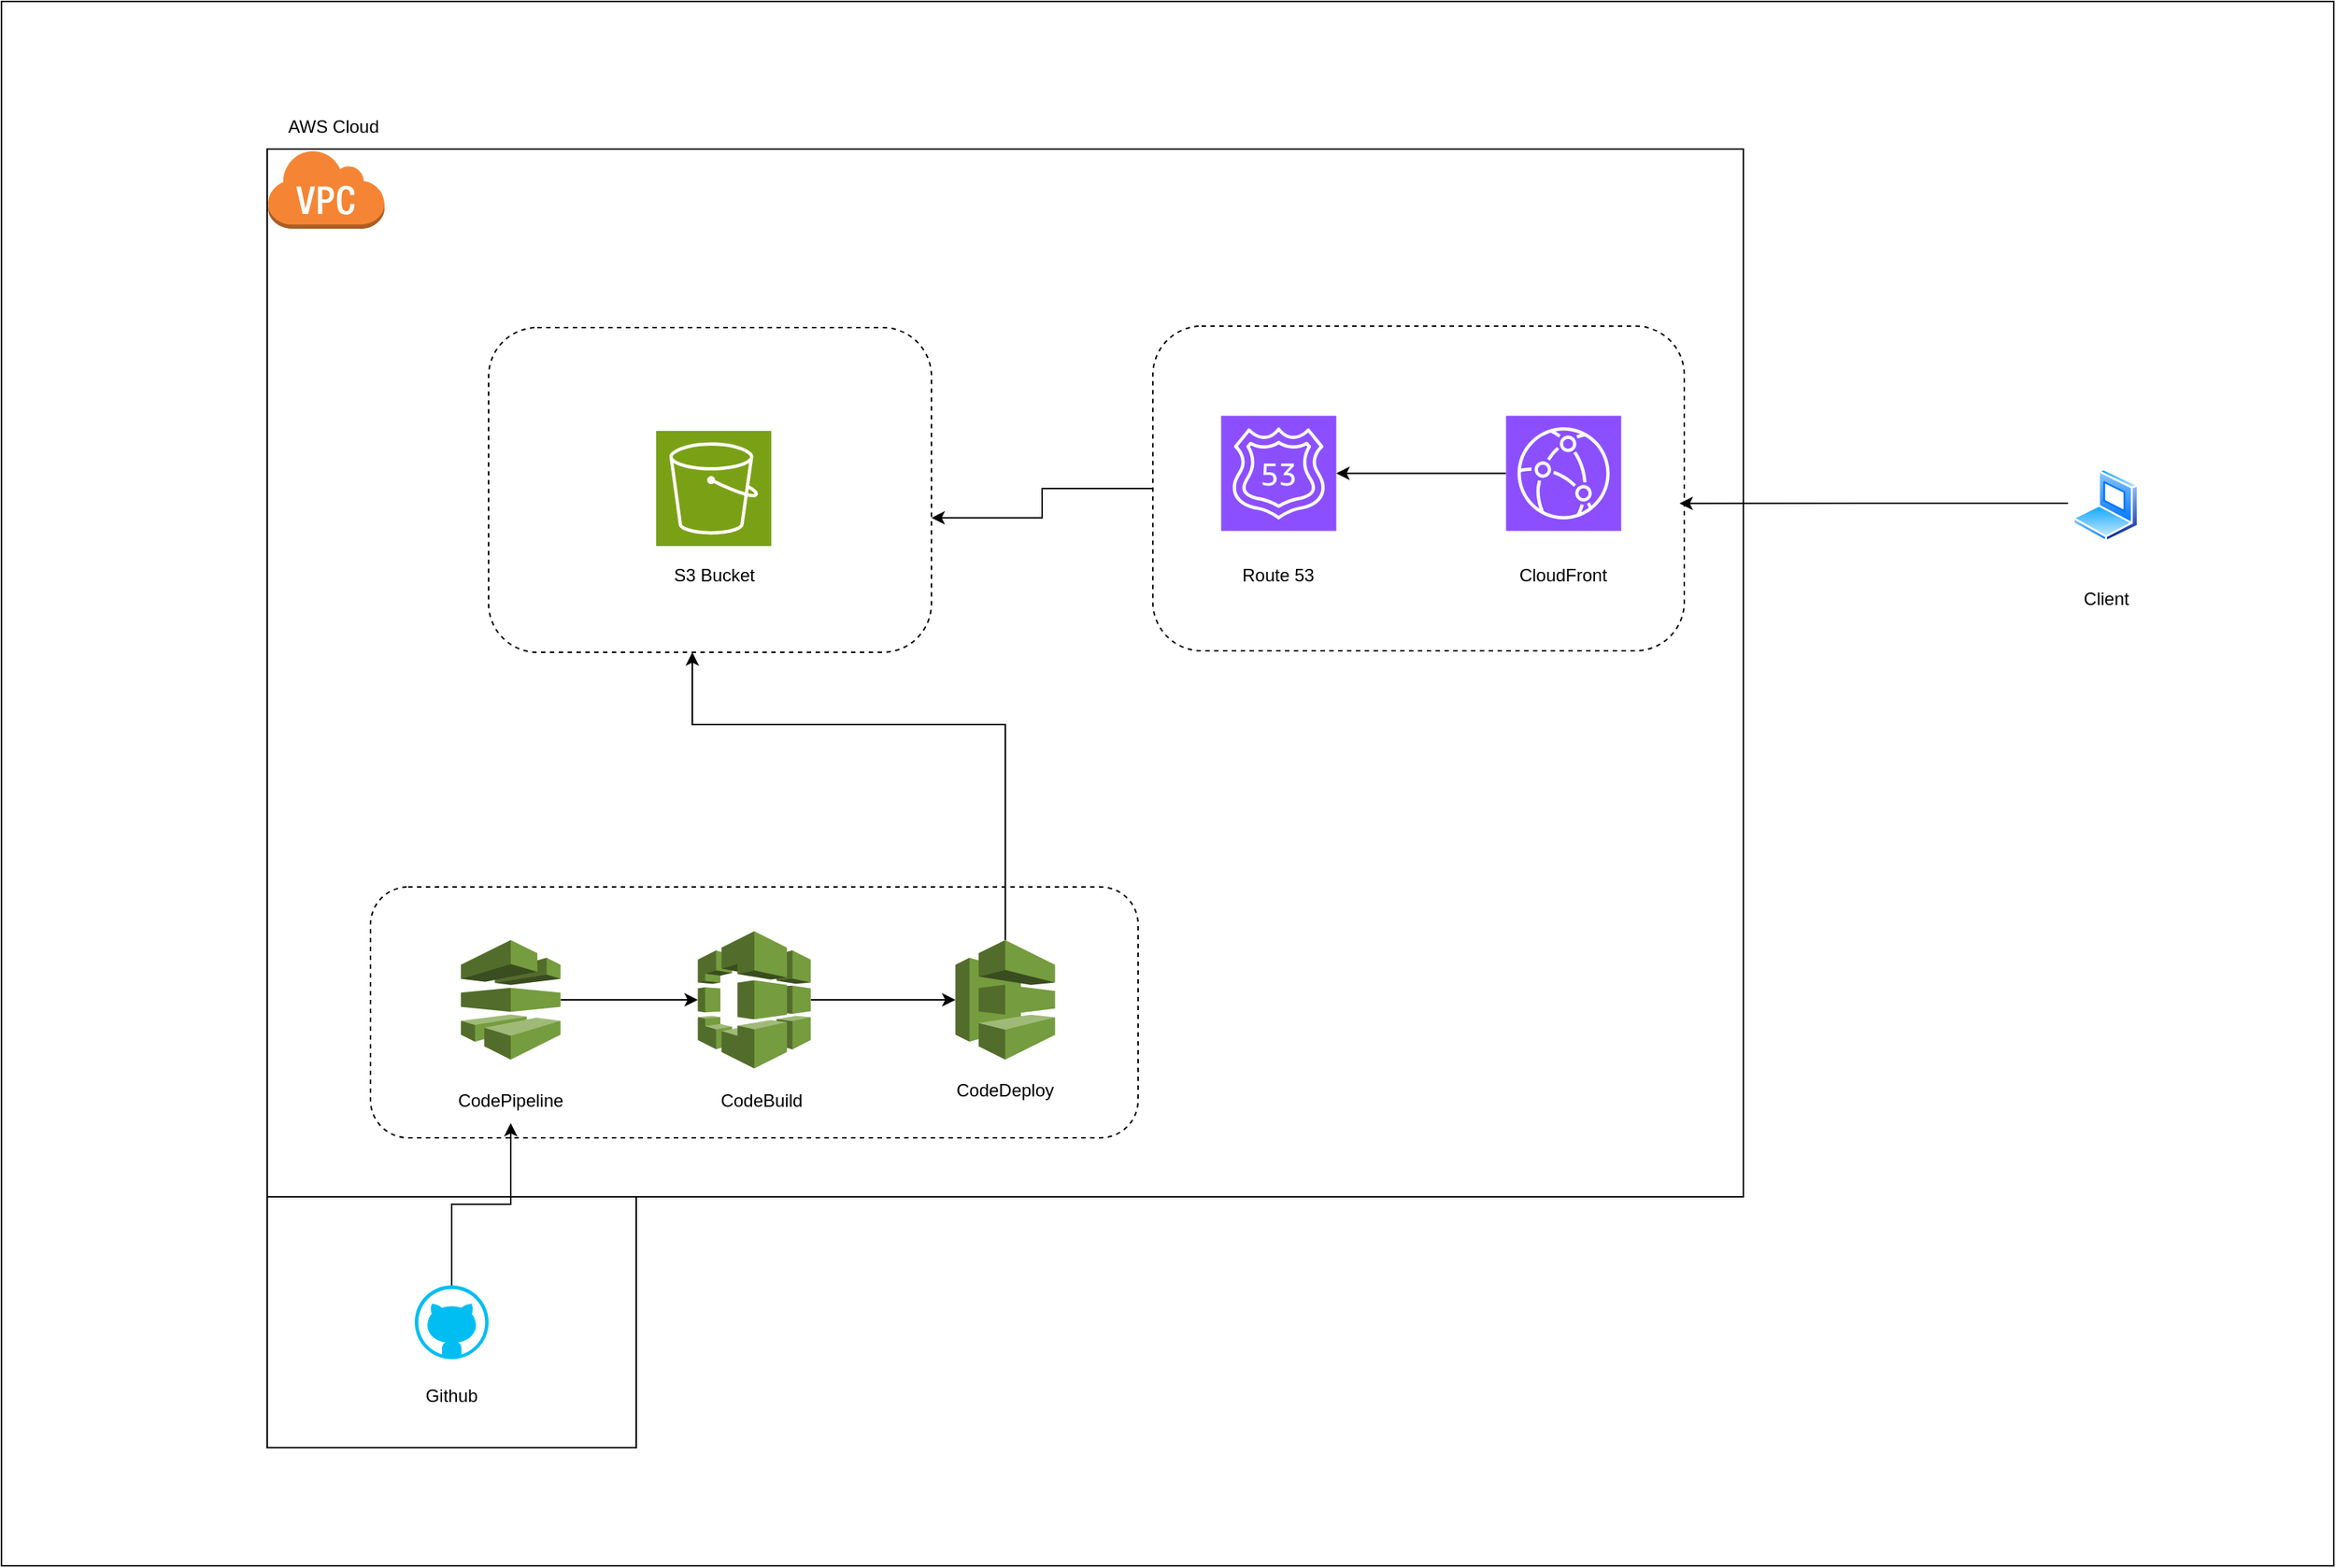 <mxfile version="28.0.6">
  <diagram name="Page-1" id="CxJf8-Gcw3q9KoR5I0xj">
    <mxGraphModel dx="2703" dy="1145" grid="1" gridSize="10" guides="1" tooltips="1" connect="1" arrows="1" fold="1" page="1" pageScale="1" pageWidth="850" pageHeight="1100" math="0" shadow="0">
      <root>
        <mxCell id="0" />
        <mxCell id="1" parent="0" />
        <mxCell id="Oq4LSLajEUQSApabBxUc-39" value="" style="rounded=0;whiteSpace=wrap;html=1;" vertex="1" parent="1">
          <mxGeometry x="-150" y="30" width="1580" height="1060" as="geometry" />
        </mxCell>
        <mxCell id="Oq4LSLajEUQSApabBxUc-31" value="" style="rounded=0;whiteSpace=wrap;html=1;" vertex="1" parent="1">
          <mxGeometry x="30" y="840" width="250" height="170" as="geometry" />
        </mxCell>
        <mxCell id="Oq4LSLajEUQSApabBxUc-1" value="" style="rounded=0;whiteSpace=wrap;html=1;" vertex="1" parent="1">
          <mxGeometry x="30" y="130" width="1000" height="710" as="geometry" />
        </mxCell>
        <mxCell id="Oq4LSLajEUQSApabBxUc-2" value="AWS Cloud" style="text;html=1;align=center;verticalAlign=middle;whiteSpace=wrap;rounded=0;" vertex="1" parent="1">
          <mxGeometry x="30" y="100" width="90" height="30" as="geometry" />
        </mxCell>
        <mxCell id="Oq4LSLajEUQSApabBxUc-4" value="" style="rounded=1;whiteSpace=wrap;html=1;glass=0;dashed=1;" vertex="1" parent="1">
          <mxGeometry x="630" y="250" width="360" height="220" as="geometry" />
        </mxCell>
        <mxCell id="Oq4LSLajEUQSApabBxUc-5" value="" style="endArrow=classic;html=1;rounded=0;entryX=0.991;entryY=0.546;entryDx=0;entryDy=0;entryPerimeter=0;" edge="1" parent="1" target="Oq4LSLajEUQSApabBxUc-4">
          <mxGeometry width="50" height="50" relative="1" as="geometry">
            <mxPoint x="1250" y="370" as="sourcePoint" />
            <mxPoint x="1030" y="390" as="targetPoint" />
          </mxGeometry>
        </mxCell>
        <mxCell id="Oq4LSLajEUQSApabBxUc-7" value="Route 53" style="text;html=1;align=center;verticalAlign=middle;whiteSpace=wrap;rounded=0;" vertex="1" parent="1">
          <mxGeometry x="685.25" y="403.75" width="60" height="30" as="geometry" />
        </mxCell>
        <mxCell id="Oq4LSLajEUQSApabBxUc-9" value="CloudFront" style="text;html=1;align=center;verticalAlign=middle;whiteSpace=wrap;rounded=0;" vertex="1" parent="1">
          <mxGeometry x="878.25" y="403.75" width="60" height="30" as="geometry" />
        </mxCell>
        <mxCell id="Oq4LSLajEUQSApabBxUc-10" value="" style="image;aspect=fixed;perimeter=ellipsePerimeter;html=1;align=center;shadow=0;dashed=0;spacingTop=3;image=img/lib/active_directory/laptop_client.svg;" vertex="1" parent="1">
          <mxGeometry x="1253" y="346.25" width="45" height="50" as="geometry" />
        </mxCell>
        <mxCell id="Oq4LSLajEUQSApabBxUc-11" value="Client" style="text;html=1;align=center;verticalAlign=middle;whiteSpace=wrap;rounded=0;" vertex="1" parent="1">
          <mxGeometry x="1245.5" y="420" width="60" height="30" as="geometry" />
        </mxCell>
        <mxCell id="Oq4LSLajEUQSApabBxUc-15" value="" style="rounded=1;whiteSpace=wrap;html=1;dashed=1;" vertex="1" parent="1">
          <mxGeometry x="100" y="630" width="520" height="170" as="geometry" />
        </mxCell>
        <mxCell id="Oq4LSLajEUQSApabBxUc-37" style="edgeStyle=orthogonalEdgeStyle;rounded=0;orthogonalLoop=1;jettySize=auto;html=1;" edge="1" parent="1" source="Oq4LSLajEUQSApabBxUc-16" target="Oq4LSLajEUQSApabBxUc-17">
          <mxGeometry relative="1" as="geometry" />
        </mxCell>
        <mxCell id="Oq4LSLajEUQSApabBxUc-16" value="" style="outlineConnect=0;dashed=1;verticalLabelPosition=bottom;verticalAlign=top;align=center;html=1;shape=mxgraph.aws3.codepipeline;fillColor=#759C3E;gradientColor=none;" vertex="1" parent="1">
          <mxGeometry x="161.25" y="666" width="67.5" height="81" as="geometry" />
        </mxCell>
        <mxCell id="Oq4LSLajEUQSApabBxUc-38" style="edgeStyle=orthogonalEdgeStyle;rounded=0;orthogonalLoop=1;jettySize=auto;html=1;" edge="1" parent="1" source="Oq4LSLajEUQSApabBxUc-17" target="Oq4LSLajEUQSApabBxUc-18">
          <mxGeometry relative="1" as="geometry" />
        </mxCell>
        <mxCell id="Oq4LSLajEUQSApabBxUc-17" value="" style="outlineConnect=0;dashed=0;verticalLabelPosition=bottom;verticalAlign=top;align=center;html=1;shape=mxgraph.aws3.codebuild;fillColor=#759C3E;gradientColor=none;" vertex="1" parent="1">
          <mxGeometry x="321.75" y="660" width="76.5" height="93" as="geometry" />
        </mxCell>
        <mxCell id="Oq4LSLajEUQSApabBxUc-23" style="edgeStyle=orthogonalEdgeStyle;rounded=0;orthogonalLoop=1;jettySize=auto;html=1;" edge="1" parent="1" source="Oq4LSLajEUQSApabBxUc-18" target="Oq4LSLajEUQSApabBxUc-25">
          <mxGeometry relative="1" as="geometry">
            <mxPoint x="176.5" y="526.5" as="targetPoint" />
            <Array as="points">
              <mxPoint x="530" y="520" />
              <mxPoint x="318" y="520" />
            </Array>
          </mxGeometry>
        </mxCell>
        <mxCell id="Oq4LSLajEUQSApabBxUc-18" value="" style="outlineConnect=0;dashed=0;verticalLabelPosition=bottom;verticalAlign=top;align=center;html=1;shape=mxgraph.aws3.codedeploy;fillColor=#759C3E;gradientColor=none;" vertex="1" parent="1">
          <mxGeometry x="496.25" y="666" width="67.5" height="81" as="geometry" />
        </mxCell>
        <mxCell id="Oq4LSLajEUQSApabBxUc-19" value="CodeBuild" style="text;html=1;align=center;verticalAlign=middle;whiteSpace=wrap;rounded=0;" vertex="1" parent="1">
          <mxGeometry x="335" y="760" width="60" height="30" as="geometry" />
        </mxCell>
        <mxCell id="Oq4LSLajEUQSApabBxUc-20" value="CodeDeploy" style="text;html=1;align=center;verticalAlign=middle;whiteSpace=wrap;rounded=0;" vertex="1" parent="1">
          <mxGeometry x="500" y="753" width="60" height="30" as="geometry" />
        </mxCell>
        <mxCell id="Oq4LSLajEUQSApabBxUc-21" value="CodePipeline" style="text;html=1;align=center;verticalAlign=middle;whiteSpace=wrap;rounded=0;" vertex="1" parent="1">
          <mxGeometry x="160" y="760" width="70" height="30" as="geometry" />
        </mxCell>
        <mxCell id="Oq4LSLajEUQSApabBxUc-30" style="edgeStyle=orthogonalEdgeStyle;rounded=0;orthogonalLoop=1;jettySize=auto;html=1;entryX=0.5;entryY=1;entryDx=0;entryDy=0;" edge="1" parent="1" source="Oq4LSLajEUQSApabBxUc-22" target="Oq4LSLajEUQSApabBxUc-21">
          <mxGeometry relative="1" as="geometry" />
        </mxCell>
        <mxCell id="Oq4LSLajEUQSApabBxUc-22" value="" style="verticalLabelPosition=bottom;html=1;verticalAlign=top;align=center;strokeColor=none;fillColor=#00BEF2;shape=mxgraph.azure.github_code;pointerEvents=1;" vertex="1" parent="1">
          <mxGeometry x="130" y="900" width="50" height="50" as="geometry" />
        </mxCell>
        <mxCell id="Oq4LSLajEUQSApabBxUc-25" value="" style="rounded=1;whiteSpace=wrap;html=1;dashed=1;" vertex="1" parent="1">
          <mxGeometry x="180" y="251" width="300" height="220" as="geometry" />
        </mxCell>
        <mxCell id="Oq4LSLajEUQSApabBxUc-26" value="" style="sketch=0;points=[[0,0,0],[0.25,0,0],[0.5,0,0],[0.75,0,0],[1,0,0],[0,1,0],[0.25,1,0],[0.5,1,0],[0.75,1,0],[1,1,0],[0,0.25,0],[0,0.5,0],[0,0.75,0],[1,0.25,0],[1,0.5,0],[1,0.75,0]];outlineConnect=0;fontColor=#232F3E;fillColor=#7AA116;strokeColor=#ffffff;dashed=0;verticalLabelPosition=bottom;verticalAlign=top;align=center;html=1;fontSize=12;fontStyle=0;aspect=fixed;shape=mxgraph.aws4.resourceIcon;resIcon=mxgraph.aws4.s3;" vertex="1" parent="1">
          <mxGeometry x="293.5" y="321" width="78" height="78" as="geometry" />
        </mxCell>
        <mxCell id="Oq4LSLajEUQSApabBxUc-27" value="S3 Bucket" style="text;html=1;align=center;verticalAlign=middle;whiteSpace=wrap;rounded=0;" vertex="1" parent="1">
          <mxGeometry x="302.5" y="403.75" width="60" height="30" as="geometry" />
        </mxCell>
        <mxCell id="Oq4LSLajEUQSApabBxUc-28" style="edgeStyle=orthogonalEdgeStyle;rounded=0;orthogonalLoop=1;jettySize=auto;html=1;entryX=1;entryY=0.586;entryDx=0;entryDy=0;entryPerimeter=0;" edge="1" parent="1" source="Oq4LSLajEUQSApabBxUc-4" target="Oq4LSLajEUQSApabBxUc-25">
          <mxGeometry relative="1" as="geometry" />
        </mxCell>
        <mxCell id="Oq4LSLajEUQSApabBxUc-34" value="" style="outlineConnect=0;dashed=0;verticalLabelPosition=bottom;verticalAlign=top;align=center;html=1;shape=mxgraph.aws3.virtual_private_cloud;fillColor=#F58534;gradientColor=none;" vertex="1" parent="1">
          <mxGeometry x="30" y="130" width="79.5" height="54" as="geometry" />
        </mxCell>
        <mxCell id="Oq4LSLajEUQSApabBxUc-35" value="" style="sketch=0;points=[[0,0,0],[0.25,0,0],[0.5,0,0],[0.75,0,0],[1,0,0],[0,1,0],[0.25,1,0],[0.5,1,0],[0.75,1,0],[1,1,0],[0,0.25,0],[0,0.5,0],[0,0.75,0],[1,0.25,0],[1,0.5,0],[1,0.75,0]];outlineConnect=0;fontColor=#232F3E;fillColor=#8C4FFF;strokeColor=#ffffff;dashed=0;verticalLabelPosition=bottom;verticalAlign=top;align=center;html=1;fontSize=12;fontStyle=0;aspect=fixed;shape=mxgraph.aws4.resourceIcon;resIcon=mxgraph.aws4.route_53;" vertex="1" parent="1">
          <mxGeometry x="676.25" y="310.75" width="78" height="78" as="geometry" />
        </mxCell>
        <mxCell id="Oq4LSLajEUQSApabBxUc-40" style="edgeStyle=orthogonalEdgeStyle;rounded=0;orthogonalLoop=1;jettySize=auto;html=1;" edge="1" parent="1" source="Oq4LSLajEUQSApabBxUc-36" target="Oq4LSLajEUQSApabBxUc-35">
          <mxGeometry relative="1" as="geometry" />
        </mxCell>
        <mxCell id="Oq4LSLajEUQSApabBxUc-36" value="" style="sketch=0;points=[[0,0,0],[0.25,0,0],[0.5,0,0],[0.75,0,0],[1,0,0],[0,1,0],[0.25,1,0],[0.5,1,0],[0.75,1,0],[1,1,0],[0,0.25,0],[0,0.5,0],[0,0.75,0],[1,0.25,0],[1,0.5,0],[1,0.75,0]];outlineConnect=0;fontColor=#232F3E;fillColor=#8C4FFF;strokeColor=#ffffff;dashed=0;verticalLabelPosition=bottom;verticalAlign=top;align=center;html=1;fontSize=12;fontStyle=0;aspect=fixed;shape=mxgraph.aws4.resourceIcon;resIcon=mxgraph.aws4.cloudfront;" vertex="1" parent="1">
          <mxGeometry x="869.25" y="310.75" width="78" height="78" as="geometry" />
        </mxCell>
        <mxCell id="Oq4LSLajEUQSApabBxUc-42" value="Github" style="text;html=1;align=center;verticalAlign=middle;whiteSpace=wrap;rounded=0;" vertex="1" parent="1">
          <mxGeometry x="125" y="960" width="60" height="30" as="geometry" />
        </mxCell>
      </root>
    </mxGraphModel>
  </diagram>
</mxfile>
